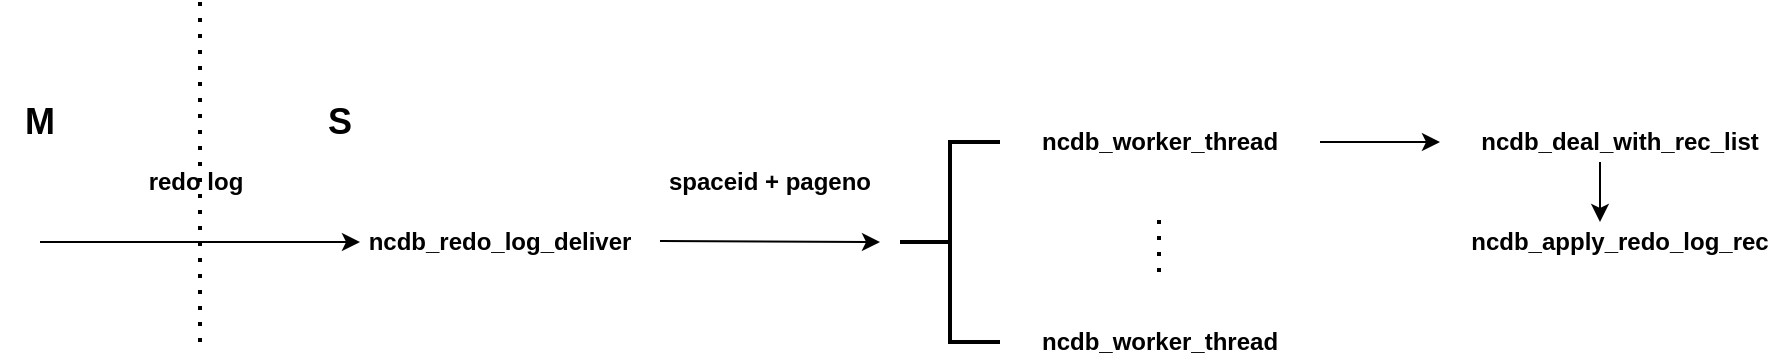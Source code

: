<mxfile version="13.7.9" type="github">
  <diagram id="S_R4nGMnFpEOrQA_f0qO" name="Page-1">
    <mxGraphModel dx="1038" dy="556" grid="1" gridSize="10" guides="1" tooltips="1" connect="1" arrows="1" fold="1" page="1" pageScale="1" pageWidth="827" pageHeight="1169" math="0" shadow="0">
      <root>
        <mxCell id="0" />
        <mxCell id="1" parent="0" />
        <mxCell id="pK-OEUVRTUX_8n5EixB8-1" value="" style="endArrow=none;dashed=1;html=1;dashPattern=1 3;strokeWidth=2;" edge="1" parent="1">
          <mxGeometry width="50" height="50" relative="1" as="geometry">
            <mxPoint x="160" y="290" as="sourcePoint" />
            <mxPoint x="160" y="120" as="targetPoint" />
          </mxGeometry>
        </mxCell>
        <mxCell id="pK-OEUVRTUX_8n5EixB8-3" value="&lt;font style=&quot;font-size: 18px&quot;&gt;&lt;b&gt;M&lt;/b&gt;&lt;/font&gt;" style="text;html=1;strokeColor=none;fillColor=none;align=center;verticalAlign=middle;whiteSpace=wrap;rounded=0;" vertex="1" parent="1">
          <mxGeometry x="60" y="170" width="40" height="20" as="geometry" />
        </mxCell>
        <mxCell id="pK-OEUVRTUX_8n5EixB8-4" value="&lt;font style=&quot;font-size: 18px&quot;&gt;&lt;b&gt;S&lt;/b&gt;&lt;/font&gt;" style="text;html=1;strokeColor=none;fillColor=none;align=center;verticalAlign=middle;whiteSpace=wrap;rounded=0;" vertex="1" parent="1">
          <mxGeometry x="210" y="170" width="40" height="20" as="geometry" />
        </mxCell>
        <mxCell id="pK-OEUVRTUX_8n5EixB8-5" value="" style="endArrow=classic;html=1;" edge="1" parent="1">
          <mxGeometry width="50" height="50" relative="1" as="geometry">
            <mxPoint x="80" y="240" as="sourcePoint" />
            <mxPoint x="240" y="240" as="targetPoint" />
          </mxGeometry>
        </mxCell>
        <mxCell id="pK-OEUVRTUX_8n5EixB8-6" value="&lt;b&gt;redo log&lt;/b&gt;" style="text;html=1;strokeColor=none;fillColor=none;align=center;verticalAlign=middle;whiteSpace=wrap;rounded=0;" vertex="1" parent="1">
          <mxGeometry x="130" y="200" width="56" height="20" as="geometry" />
        </mxCell>
        <mxCell id="pK-OEUVRTUX_8n5EixB8-9" value="&lt;b&gt;ncdb_redo_log_deliver&lt;/b&gt;" style="text;html=1;strokeColor=none;fillColor=none;align=center;verticalAlign=middle;whiteSpace=wrap;rounded=0;" vertex="1" parent="1">
          <mxGeometry x="250" y="230" width="120" height="20" as="geometry" />
        </mxCell>
        <mxCell id="pK-OEUVRTUX_8n5EixB8-10" value="" style="endArrow=classic;html=1;" edge="1" parent="1">
          <mxGeometry width="50" height="50" relative="1" as="geometry">
            <mxPoint x="390" y="239.5" as="sourcePoint" />
            <mxPoint x="500" y="240" as="targetPoint" />
          </mxGeometry>
        </mxCell>
        <mxCell id="pK-OEUVRTUX_8n5EixB8-11" value="&lt;b&gt;spaceid + pageno&lt;/b&gt;" style="text;html=1;strokeColor=none;fillColor=none;align=center;verticalAlign=middle;whiteSpace=wrap;rounded=0;" vertex="1" parent="1">
          <mxGeometry x="380" y="200" width="130" height="20" as="geometry" />
        </mxCell>
        <mxCell id="pK-OEUVRTUX_8n5EixB8-13" value="" style="strokeWidth=2;html=1;shape=mxgraph.flowchart.annotation_2;align=left;labelPosition=right;pointerEvents=1;" vertex="1" parent="1">
          <mxGeometry x="510" y="190" width="50" height="100" as="geometry" />
        </mxCell>
        <mxCell id="pK-OEUVRTUX_8n5EixB8-15" value="&lt;b&gt;ncdb_worker_thread&lt;/b&gt;" style="text;html=1;strokeColor=none;fillColor=none;align=center;verticalAlign=middle;whiteSpace=wrap;rounded=0;" vertex="1" parent="1">
          <mxGeometry x="620" y="180" width="40" height="20" as="geometry" />
        </mxCell>
        <mxCell id="pK-OEUVRTUX_8n5EixB8-16" value="" style="endArrow=none;dashed=1;html=1;dashPattern=1 3;strokeWidth=2;" edge="1" parent="1">
          <mxGeometry width="50" height="50" relative="1" as="geometry">
            <mxPoint x="639.5" y="255" as="sourcePoint" />
            <mxPoint x="639.5" y="225" as="targetPoint" />
          </mxGeometry>
        </mxCell>
        <mxCell id="pK-OEUVRTUX_8n5EixB8-17" value="&lt;b&gt;ncdb_worker_thread&lt;/b&gt;" style="text;html=1;strokeColor=none;fillColor=none;align=center;verticalAlign=middle;whiteSpace=wrap;rounded=0;" vertex="1" parent="1">
          <mxGeometry x="620" y="280" width="40" height="20" as="geometry" />
        </mxCell>
        <mxCell id="pK-OEUVRTUX_8n5EixB8-19" value="" style="endArrow=classic;html=1;" edge="1" parent="1">
          <mxGeometry width="50" height="50" relative="1" as="geometry">
            <mxPoint x="720" y="190" as="sourcePoint" />
            <mxPoint x="780" y="190" as="targetPoint" />
          </mxGeometry>
        </mxCell>
        <mxCell id="pK-OEUVRTUX_8n5EixB8-28" style="edgeStyle=orthogonalEdgeStyle;rounded=0;orthogonalLoop=1;jettySize=auto;html=1;exitX=0.25;exitY=1;exitDx=0;exitDy=0;entryX=0.25;entryY=0;entryDx=0;entryDy=0;" edge="1" parent="1" source="pK-OEUVRTUX_8n5EixB8-20" target="pK-OEUVRTUX_8n5EixB8-23">
          <mxGeometry relative="1" as="geometry" />
        </mxCell>
        <mxCell id="pK-OEUVRTUX_8n5EixB8-20" value="&lt;b&gt;ncdb_deal_with_rec_list&lt;/b&gt;" style="text;html=1;strokeColor=none;fillColor=none;align=center;verticalAlign=middle;whiteSpace=wrap;rounded=0;" vertex="1" parent="1">
          <mxGeometry x="850" y="180" width="40" height="20" as="geometry" />
        </mxCell>
        <mxCell id="pK-OEUVRTUX_8n5EixB8-23" value="&lt;b&gt;ncdb_apply_redo_log_rec&lt;/b&gt;" style="text;html=1;strokeColor=none;fillColor=none;align=center;verticalAlign=middle;whiteSpace=wrap;rounded=0;" vertex="1" parent="1">
          <mxGeometry x="850" y="230" width="40" height="20" as="geometry" />
        </mxCell>
      </root>
    </mxGraphModel>
  </diagram>
</mxfile>
